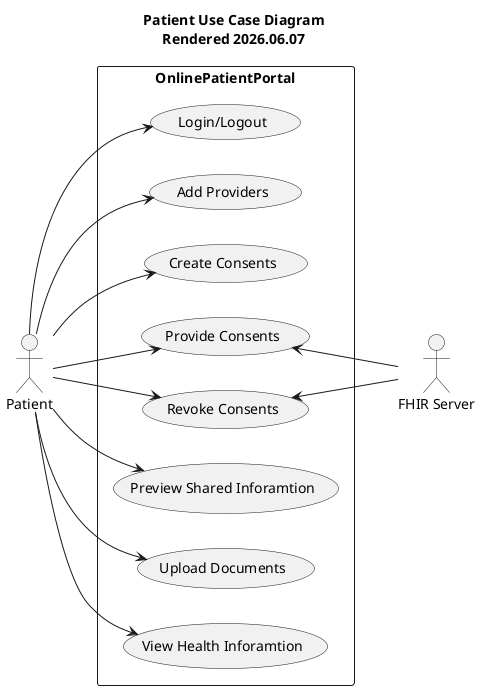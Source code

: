 @startuml Patient Use Case Diagram
title Patient Use Case Diagram\nRendered %date('yyyy.MM.dd')
:Patient: as p1
:FHIR Server: as FHIR
left to right direction
rectangle OnlinePatientPortal{
    p1 --> (Login/Logout)
    p1 --> (Add Providers)
    p1 --> (Create Consents)
    p1 --> (Provide Consents)
    (Provide Consents) <-- FHIR
    p1 --> (Revoke Consents)
    (Revoke Consents) <-- FHIR
    p1 --> (Preview Shared Inforamtion)
    p1 --> (Upload Documents)
    p1 --> (View Health Inforamtion)
}

@enduml
